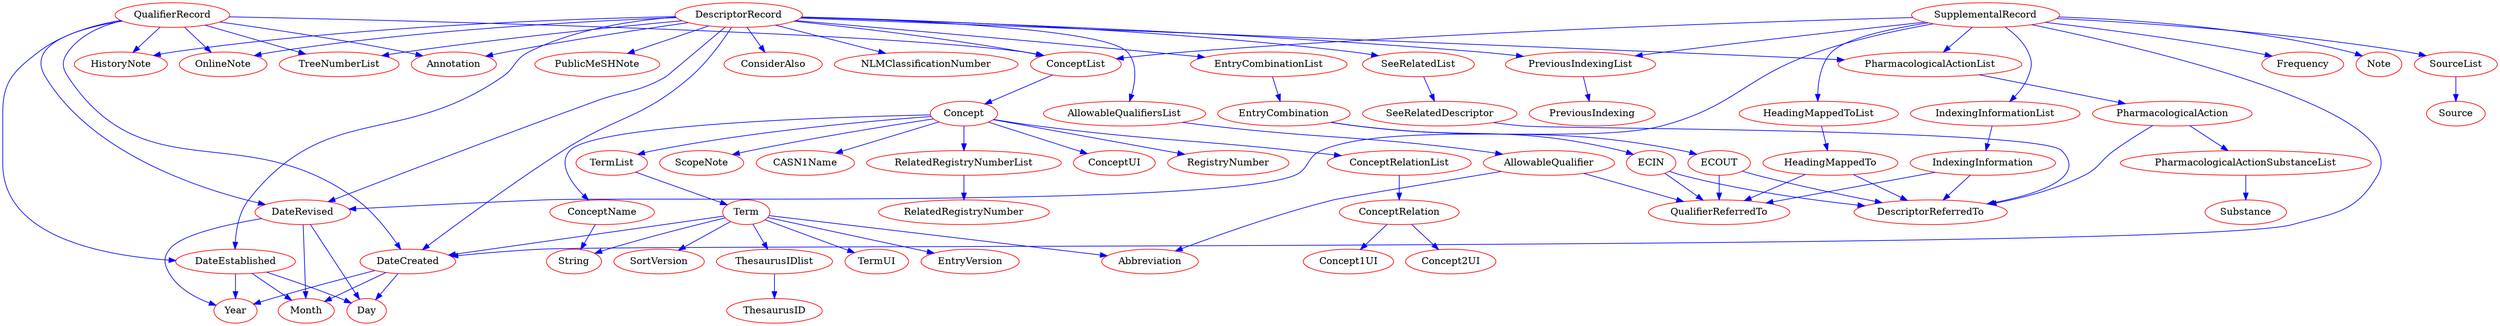 digraph foo {
	node [color=Red]
	edge [color=Blue]
	overlap=false;
	splines=true;
   ###KIND= struct
#++++++++++++++++++++++ Attr_DescriptorClass
### CHILD= string : string
### map[float64:true rune:true uint16:true uint32:true int32:true int64:true int16:true float32:true uint8:true int8:true uint64:true complex64:true complex128:true string:true []string:true]
#################### RETURNING
#++++++++++++++++++++++ AllowableQualifiersList
### CHILD= *gomesh2016.AllowableQualifiersList : 
### map[uint8:true int8:true int16:true float32:true string:true []string:true uint64:true complex64:true complex128:true uint16:true uint32:true float64:true rune:true int32:true int64:true]
	"DescriptorRecord"[label="DescriptorRecord"];
	"DescriptorRecord"->"AllowableQualifiersList";
   ###KIND= struct
#++++++++++++++++++++++ AllowableQualifier
### CHILD= []*gomesh2016.AllowableQualifier : 
### map[int64:true int32:true int8:true int16:true float32:true uint8:true []string:true uint64:true complex64:true complex128:true string:true uint32:true float64:true rune:true uint16:true]
	"AllowableQualifiersList"[label="AllowableQualifiersList"];
	"AllowableQualifiersList"->"AllowableQualifier";
   ###DEEP
   ###KIND= struct
#++++++++++++++++++++++ Abbreviation
### CHILD= *gomesh2016.Abbreviation : 
### map[uint8:true int8:true int16:true float32:true string:true []string:true uint64:true complex64:true complex128:true uint16:true uint32:true float64:true rune:true int32:true int64:true]
	"AllowableQualifier"[label="AllowableQualifier"];
	"AllowableQualifier"->"Abbreviation";
   ###KIND= struct
#++++++++++++++++++++++ Text
### CHILD= string : string
### map[float64:true rune:true uint16:true uint32:true int32:true int64:true int16:true float32:true uint8:true int8:true uint64:true complex64:true complex128:true string:true []string:true]
#################### RETURNING
#++++++++++++++++++++++ QualifierReferredTo
### CHILD= *gomesh2016.QualifierReferredTo : 
### map[int32:true int64:true uint8:true int8:true int16:true float32:true complex128:true string:true []string:true uint64:true complex64:true uint16:true uint32:true float64:true rune:true]
	"AllowableQualifier"[label="AllowableQualifier"];
	"AllowableQualifier"->"QualifierReferredTo";
   ###KIND= struct
#++++++++++++++++++++++ QualifierName
### CHILD= string : string
### map[int16:true float32:true uint8:true int8:true uint64:true complex64:true complex128:true string:true []string:true float64:true rune:true uint16:true uint32:true int32:true int64:true]
#################### RETURNING
#++++++++++++++++++++++ QualifierUI
### CHILD= string : string
### map[int32:true int64:true uint8:true int8:true int16:true float32:true string:true []string:true uint64:true complex64:true complex128:true uint16:true uint32:true float64:true rune:true]
#################### RETURNING
#++++++++++++++++++++++ Annotation
### CHILD= *gomesh2016.Annotation : 
### map[complex64:true complex128:true string:true []string:true uint64:true rune:true uint16:true uint32:true float64:true int32:true int64:true float32:true uint8:true int8:true int16:true]
	"DescriptorRecord"[label="DescriptorRecord"];
	"DescriptorRecord"->"Annotation";
   ###KIND= struct
#++++++++++++++++++++++ Text
### CHILD= string : string
### map[uint8:true int8:true int16:true float32:true string:true []string:true uint64:true complex64:true complex128:true uint16:true uint32:true float64:true rune:true int32:true int64:true]
#################### RETURNING
#++++++++++++++++++++++ ConceptList
### CHILD= *gomesh2016.ConceptList : 
### map[uint16:true uint32:true float64:true rune:true int32:true int64:true uint8:true int8:true int16:true float32:true string:true []string:true uint64:true complex64:true complex128:true]
	"DescriptorRecord"[label="DescriptorRecord"];
	"DescriptorRecord"->"ConceptList";
   ###KIND= struct
#++++++++++++++++++++++ Concept
### CHILD= []*gomesh2016.Concept : 
### map[int32:true int64:true uint8:true int8:true int16:true float32:true string:true []string:true uint64:true complex64:true complex128:true uint16:true uint32:true float64:true rune:true]
	"ConceptList"[label="ConceptList"];
	"ConceptList"->"Concept";
   ###DEEP
   ###KIND= struct
#++++++++++++++++++++++ Attr_PreferredConceptYN
### CHILD= string : string
### map[[]string:true uint64:true complex64:true complex128:true string:true uint32:true float64:true rune:true uint16:true int64:true int32:true int8:true int16:true float32:true uint8:true]
#################### RETURNING
#++++++++++++++++++++++ CASN1Name
### CHILD= *gomesh2016.CASN1Name : 
### map[int8:true int16:true float32:true uint8:true []string:true uint64:true complex64:true complex128:true string:true uint32:true float64:true rune:true uint16:true int64:true int32:true]
	"Concept"[label="Concept"];
	"Concept"->"CASN1Name";
   ###KIND= struct
#++++++++++++++++++++++ Text
### CHILD= string : string
### map[uint16:true uint32:true float64:true rune:true int32:true int64:true uint8:true int8:true int16:true float32:true string:true []string:true uint64:true complex64:true complex128:true]
#################### RETURNING
#++++++++++++++++++++++ ConceptName
### CHILD= *gomesh2016.ConceptName : 
### map[rune:true uint16:true uint32:true float64:true int32:true int64:true float32:true uint8:true int8:true int16:true complex64:true complex128:true string:true []string:true uint64:true]
	"Concept"[label="Concept"];
	"Concept"->"ConceptName";
   ###KIND= struct
#++++++++++++++++++++++ String
### CHILD= *gomesh2016.String : 
### map[uint16:true uint32:true float64:true rune:true int32:true int64:true uint8:true int8:true int16:true float32:true string:true []string:true uint64:true complex64:true complex128:true]
	"ConceptName"[label="ConceptName"];
	"ConceptName"->"String";
   ###KIND= struct
#++++++++++++++++++++++ Text
### CHILD= string : string
### map[uint32:true float64:true rune:true uint16:true int64:true int32:true int8:true int16:true float32:true uint8:true []string:true uint64:true complex64:true complex128:true string:true]
#################### RETURNING
#++++++++++++++++++++++ ConceptRelationList
### CHILD= *gomesh2016.ConceptRelationList : 
### map[int32:true int64:true int16:true float32:true uint8:true int8:true uint64:true complex64:true complex128:true string:true []string:true float64:true rune:true uint16:true uint32:true]
	"Concept"[label="Concept"];
	"Concept"->"ConceptRelationList";
   ###KIND= struct
#++++++++++++++++++++++ ConceptRelation
### CHILD= []*gomesh2016.ConceptRelation : 
### map[uint8:true int8:true int16:true float32:true string:true []string:true uint64:true complex64:true complex128:true uint16:true uint32:true float64:true rune:true int32:true int64:true]
	"ConceptRelationList"[label="ConceptRelationList"];
	"ConceptRelationList"->"ConceptRelation";
   ###DEEP
   ###KIND= struct
#++++++++++++++++++++++ Attr_RelationName
### CHILD= string : string
### map[int32:true int64:true uint8:true int8:true int16:true float32:true string:true []string:true uint64:true complex64:true complex128:true uint16:true uint32:true float64:true rune:true]
#################### RETURNING
#++++++++++++++++++++++ Concept1UI
### CHILD= *gomesh2016.Concept1UI : 
### map[uint8:true int8:true int16:true float32:true string:true []string:true uint64:true complex64:true complex128:true uint16:true uint32:true float64:true rune:true int32:true int64:true]
	"ConceptRelation"[label="ConceptRelation"];
	"ConceptRelation"->"Concept1UI";
   ###KIND= struct
#++++++++++++++++++++++ Text
### CHILD= string : string
### map[int64:true int32:true int8:true int16:true float32:true uint8:true []string:true uint64:true complex64:true complex128:true string:true uint32:true float64:true rune:true uint16:true]
#################### RETURNING
#++++++++++++++++++++++ Concept2UI
### CHILD= *gomesh2016.Concept2UI : 
### map[uint8:true int8:true int16:true float32:true string:true []string:true uint64:true complex64:true complex128:true uint16:true uint32:true float64:true rune:true int32:true int64:true]
	"ConceptRelation"[label="ConceptRelation"];
	"ConceptRelation"->"Concept2UI";
   ###KIND= struct
#++++++++++++++++++++++ Text
### CHILD= string : string
### map[float64:true rune:true uint16:true uint32:true int32:true int64:true int16:true float32:true uint8:true int8:true uint64:true complex64:true complex128:true string:true []string:true]
#################### RETURNING
#++++++++++++++++++++++ ConceptUI
### CHILD= *gomesh2016.ConceptUI : 
### map[uint16:true uint32:true float64:true rune:true int32:true int64:true uint8:true int8:true int16:true float32:true string:true []string:true uint64:true complex64:true complex128:true]
	"Concept"[label="Concept"];
	"Concept"->"ConceptUI";
   ###KIND= struct
#++++++++++++++++++++++ Text
### CHILD= string : string
### map[int32:true int64:true uint8:true int8:true int16:true float32:true string:true []string:true uint64:true complex64:true complex128:true uint16:true uint32:true float64:true rune:true]
#################### RETURNING
#++++++++++++++++++++++ RegistryNumber
### CHILD= *gomesh2016.RegistryNumber : 
### map[string:true []string:true uint64:true complex64:true complex128:true uint16:true uint32:true float64:true rune:true int32:true int64:true uint8:true int8:true int16:true float32:true]
	"Concept"[label="Concept"];
	"Concept"->"RegistryNumber";
   ###KIND= struct
#++++++++++++++++++++++ Text
### CHILD= string : string
### map[int8:true int16:true float32:true uint8:true []string:true uint64:true complex64:true complex128:true string:true uint32:true float64:true rune:true uint16:true int64:true int32:true]
#################### RETURNING
#++++++++++++++++++++++ RelatedRegistryNumberList
### CHILD= *gomesh2016.RelatedRegistryNumberList : 
### map[uint16:true uint32:true float64:true rune:true int32:true int64:true uint8:true int8:true int16:true float32:true string:true []string:true uint64:true complex64:true complex128:true]
	"Concept"[label="Concept"];
	"Concept"->"RelatedRegistryNumberList";
   ###KIND= struct
#++++++++++++++++++++++ RelatedRegistryNumber
### CHILD= []*gomesh2016.RelatedRegistryNumber : 
### map[rune:true uint16:true uint32:true float64:true int32:true int64:true float32:true uint8:true int8:true int16:true complex64:true complex128:true string:true []string:true uint64:true]
	"RelatedRegistryNumberList"[label="RelatedRegistryNumberList"];
	"RelatedRegistryNumberList"->"RelatedRegistryNumber";
   ###DEEP
   ###KIND= struct
#++++++++++++++++++++++ Text
### CHILD= string : string
### map[int32:true int64:true uint8:true int8:true int16:true float32:true string:true []string:true uint64:true complex64:true complex128:true uint16:true uint32:true float64:true rune:true]
#################### RETURNING
#++++++++++++++++++++++ ScopeNote
### CHILD= *gomesh2016.ScopeNote : 
### map[string:true []string:true uint64:true complex64:true complex128:true uint16:true uint32:true float64:true rune:true int32:true int64:true uint8:true int8:true int16:true float32:true]
	"Concept"[label="Concept"];
	"Concept"->"ScopeNote";
   ###KIND= struct
#++++++++++++++++++++++ Text
### CHILD= string : string
### map[uint64:true complex64:true complex128:true string:true []string:true float64:true rune:true uint16:true uint32:true int32:true int64:true int16:true float32:true uint8:true int8:true]
#################### RETURNING
#++++++++++++++++++++++ TermList
### CHILD= *gomesh2016.TermList : 
### map[complex128:true string:true []string:true uint64:true complex64:true uint16:true uint32:true float64:true rune:true int32:true int64:true uint8:true int8:true int16:true float32:true]
	"Concept"[label="Concept"];
	"Concept"->"TermList";
   ###KIND= struct
#++++++++++++++++++++++ Term
### CHILD= []*gomesh2016.Term : 
### map[float32:true uint8:true int8:true int16:true complex64:true complex128:true string:true []string:true uint64:true rune:true uint16:true uint32:true float64:true int32:true int64:true]
	"TermList"[label="TermList"];
	"TermList"->"Term";
   ###DEEP
   ###KIND= struct
#++++++++++++++++++++++ Attr_ConceptPreferredTermYN
### CHILD= string : string
### map[uint16:true uint32:true float64:true rune:true int32:true int64:true uint8:true int8:true int16:true float32:true complex128:true string:true []string:true uint64:true complex64:true]
#################### RETURNING
#++++++++++++++++++++++ Attr_IsPermutedTermYN
### CHILD= string : string
### map[rune:true uint16:true uint32:true float64:true int32:true int64:true float32:true uint8:true int8:true int16:true complex64:true complex128:true string:true []string:true uint64:true]
#################### RETURNING
#++++++++++++++++++++++ Attr_LexicalTag
### CHILD= string : string
### map[uint16:true uint32:true float64:true rune:true int32:true int64:true uint8:true int8:true int16:true float32:true string:true []string:true uint64:true complex64:true complex128:true]
#################### RETURNING
#++++++++++++++++++++++ Attr_RecordPreferredTermYN
### CHILD= string : string
### map[uint32:true float64:true rune:true uint16:true int64:true int32:true int8:true int16:true float32:true uint8:true []string:true uint64:true complex64:true complex128:true string:true]
#################### RETURNING
#++++++++++++++++++++++ Abbreviation
### CHILD= *gomesh2016.Abbreviation : 
### map[uint32:true float64:true rune:true uint16:true int64:true int32:true int8:true int16:true float32:true uint8:true []string:true uint64:true complex64:true complex128:true string:true]
	"Term"[label="Term"];
	"Term"->"Abbreviation";
   ###KIND= struct
#++++++++++++++++++++++ Text
### CHILD= string : string
### map[int32:true int64:true int16:true float32:true uint8:true int8:true uint64:true complex64:true complex128:true string:true []string:true float64:true rune:true uint16:true uint32:true]
#################### RETURNING
#++++++++++++++++++++++ DateCreated
### CHILD= *gomesh2016.DateCreated : 
### map[uint8:true int8:true int16:true float32:true string:true []string:true uint64:true complex64:true complex128:true uint16:true uint32:true float64:true rune:true int32:true int64:true]
	"Term"[label="Term"];
	"Term"->"DateCreated";
   ###KIND= struct
#++++++++++++++++++++++ Day
### CHILD= *gomesh2016.Day : 
### map[uint16:true uint32:true float64:true rune:true int32:true int64:true uint8:true int8:true int16:true float32:true string:true []string:true uint64:true complex64:true complex128:true]
	"DateCreated"[label="DateCreated"];
	"DateCreated"->"Day";
   ###KIND= struct
#++++++++++++++++++++++ Text
### CHILD= int8 : int8
### map[int32:true int64:true uint8:true int8:true int16:true float32:true complex128:true string:true []string:true uint64:true complex64:true uint16:true uint32:true float64:true rune:true]
#################### RETURNING
#++++++++++++++++++++++ Month
### CHILD= *gomesh2016.Month : 
### map[int16:true float32:true uint8:true int8:true uint64:true complex64:true complex128:true string:true []string:true float64:true rune:true uint16:true uint32:true int32:true int64:true]
	"DateCreated"[label="DateCreated"];
	"DateCreated"->"Month";
   ###KIND= struct
#++++++++++++++++++++++ Text
### CHILD= int8 : int8
### map[uint16:true uint32:true float64:true rune:true int32:true int64:true uint8:true int8:true int16:true float32:true string:true []string:true uint64:true complex64:true complex128:true]
#################### RETURNING
#++++++++++++++++++++++ Year
### CHILD= *gomesh2016.Year : 
### map[uint16:true uint32:true float64:true rune:true int32:true int64:true uint8:true int8:true int16:true float32:true string:true []string:true uint64:true complex64:true complex128:true]
	"DateCreated"[label="DateCreated"];
	"DateCreated"->"Year";
   ###KIND= struct
#++++++++++++++++++++++ Text
### CHILD= int16 : int16
### map[uint16:true uint32:true float64:true rune:true int32:true int64:true uint8:true int8:true int16:true float32:true string:true []string:true uint64:true complex64:true complex128:true]
#################### RETURNING
#++++++++++++++++++++++ EntryVersion
### CHILD= *gomesh2016.EntryVersion : 
### map[uint32:true float64:true rune:true uint16:true int64:true int32:true int8:true int16:true float32:true uint8:true []string:true uint64:true complex64:true complex128:true string:true]
	"Term"[label="Term"];
	"Term"->"EntryVersion";
   ###KIND= struct
#++++++++++++++++++++++ Text
### CHILD= string : string
### map[int32:true int64:true int16:true float32:true uint8:true int8:true uint64:true complex64:true complex128:true string:true []string:true float64:true rune:true uint16:true uint32:true]
#################### RETURNING
#++++++++++++++++++++++ SortVersion
### CHILD= *gomesh2016.SortVersion : 
### map[uint8:true int8:true int16:true float32:true string:true []string:true uint64:true complex64:true complex128:true uint16:true uint32:true float64:true rune:true int32:true int64:true]
	"Term"[label="Term"];
	"Term"->"SortVersion";
   ###KIND= struct
#++++++++++++++++++++++ Text
### CHILD= string : string
### map[int32:true int64:true uint8:true int8:true int16:true float32:true string:true []string:true uint64:true complex64:true complex128:true uint16:true uint32:true float64:true rune:true]
#################### RETURNING
#++++++++++++++++++++++ String
### CHILD= *gomesh2016.String : 
### map[complex64:true complex128:true string:true []string:true uint64:true rune:true uint16:true uint32:true float64:true int32:true int64:true float32:true uint8:true int8:true int16:true]
	"Term"[label="Term"];
	"Term"->"String";
   ###KIND= struct
#++++++++++++++++++++++ Text
### CHILD= string : string
### map[uint8:true int8:true int16:true float32:true string:true []string:true uint64:true complex64:true complex128:true uint16:true uint32:true float64:true rune:true int32:true int64:true]
#################### RETURNING
#++++++++++++++++++++++ TermUI
### CHILD= *gomesh2016.TermUI : 
### map[uint16:true uint32:true float64:true rune:true int32:true int64:true uint8:true int8:true int16:true float32:true string:true []string:true uint64:true complex64:true complex128:true]
	"Term"[label="Term"];
	"Term"->"TermUI";
   ###KIND= struct
#++++++++++++++++++++++ Text
### CHILD= string : string
### map[rune:true uint16:true uint32:true float64:true int32:true int64:true float32:true uint8:true int8:true int16:true complex64:true complex128:true string:true []string:true uint64:true]
#################### RETURNING
#++++++++++++++++++++++ ThesaurusIDlist
### CHILD= *gomesh2016.ThesaurusIDlist : 
### map[uint16:true uint32:true float64:true rune:true int32:true int64:true uint8:true int8:true int16:true float32:true string:true []string:true uint64:true complex64:true complex128:true]
	"Term"[label="Term"];
	"Term"->"ThesaurusIDlist";
   ###KIND= struct
#++++++++++++++++++++++ ThesaurusID
### CHILD= []*gomesh2016.ThesaurusID : 
### map[uint32:true float64:true rune:true uint16:true int64:true int32:true int8:true int16:true float32:true uint8:true []string:true uint64:true complex64:true complex128:true string:true]
	"ThesaurusIDlist"[label="ThesaurusIDlist"];
	"ThesaurusIDlist"->"ThesaurusID";
   ###DEEP
   ###KIND= struct
#++++++++++++++++++++++ Text
### CHILD= string : string
### map[uint32:true float64:true rune:true uint16:true int64:true int32:true int8:true int16:true float32:true uint8:true []string:true uint64:true complex64:true complex128:true string:true]
#################### RETURNING
#++++++++++++++++++++++ ConsiderAlso
### CHILD= *gomesh2016.ConsiderAlso : 
### map[uint32:true float64:true rune:true uint16:true int64:true int32:true int8:true int16:true float32:true uint8:true []string:true uint64:true complex64:true complex128:true string:true]
	"DescriptorRecord"[label="DescriptorRecord"];
	"DescriptorRecord"->"ConsiderAlso";
   ###KIND= struct
#++++++++++++++++++++++ Text
### CHILD= string : string
### map[uint32:true float64:true rune:true uint16:true int64:true int32:true int8:true int16:true float32:true uint8:true []string:true uint64:true complex64:true complex128:true string:true]
#################### RETURNING
#++++++++++++++++++++++ DateCreated
### CHILD= *gomesh2016.DateCreated : 
### map[int32:true int64:true int16:true float32:true uint8:true int8:true uint64:true complex64:true complex128:true string:true []string:true float64:true rune:true uint16:true uint32:true]
	"DescriptorRecord"[label="DescriptorRecord"];
	"DescriptorRecord"->"DateCreated";
   ###KIND= struct
#++++++++++++++++++++++ Day
### CHILD= *gomesh2016.Day : 
### map[string:true []string:true uint64:true complex64:true complex128:true uint16:true uint32:true float64:true rune:true int32:true int64:true uint8:true int8:true int16:true float32:true]
   ###KIND= struct
#++++++++++++++++++++++ Text
### CHILD= int8 : int8
### map[uint64:true complex64:true complex128:true string:true []string:true float64:true rune:true uint16:true uint32:true int32:true int64:true int16:true float32:true uint8:true int8:true]
#################### RETURNING
#++++++++++++++++++++++ Month
### CHILD= *gomesh2016.Month : 
### map[complex128:true string:true []string:true uint64:true complex64:true uint16:true uint32:true float64:true rune:true int32:true int64:true uint8:true int8:true int16:true float32:true]
   ###KIND= struct
#++++++++++++++++++++++ Text
### CHILD= int8 : int8
### map[string:true []string:true uint64:true complex64:true complex128:true uint16:true uint32:true float64:true rune:true int32:true int64:true uint8:true int8:true int16:true float32:true]
#################### RETURNING
#++++++++++++++++++++++ Year
### CHILD= *gomesh2016.Year : 
### map[string:true []string:true uint64:true complex64:true complex128:true uint16:true uint32:true float64:true rune:true int32:true int64:true uint8:true int8:true int16:true float32:true]
   ###KIND= struct
#++++++++++++++++++++++ Text
### CHILD= int16 : int16
### map[float32:true uint8:true int8:true int16:true complex64:true complex128:true string:true []string:true uint64:true rune:true uint16:true uint32:true float64:true int32:true int64:true]
#################### RETURNING
#++++++++++++++++++++++ DateEstablished
### CHILD= *gomesh2016.DateEstablished : 
### map[int32:true int64:true uint8:true int8:true int16:true float32:true string:true []string:true uint64:true complex64:true complex128:true uint16:true uint32:true float64:true rune:true]
	"DescriptorRecord"[label="DescriptorRecord"];
	"DescriptorRecord"->"DateEstablished";
   ###KIND= struct
#++++++++++++++++++++++ Day
### CHILD= *gomesh2016.Day : 
### map[uint8:true int8:true int16:true float32:true complex128:true string:true []string:true uint64:true complex64:true uint16:true uint32:true float64:true rune:true int32:true int64:true]
	"DateEstablished"[label="DateEstablished"];
	"DateEstablished"->"Day";
   ###KIND= struct
#++++++++++++++++++++++ Text
### CHILD= int8 : int8
### map[int64:true int32:true int8:true int16:true float32:true uint8:true []string:true uint64:true complex64:true complex128:true string:true uint32:true float64:true rune:true uint16:true]
#################### RETURNING
#++++++++++++++++++++++ Month
### CHILD= *gomesh2016.Month : 
### map[uint8:true int8:true int16:true float32:true string:true []string:true uint64:true complex64:true complex128:true uint16:true uint32:true float64:true rune:true int32:true int64:true]
	"DateEstablished"[label="DateEstablished"];
	"DateEstablished"->"Month";
   ###KIND= struct
#++++++++++++++++++++++ Text
### CHILD= int8 : int8
### map[float64:true rune:true uint16:true uint32:true int32:true int64:true int16:true float32:true uint8:true int8:true uint64:true complex64:true complex128:true string:true []string:true]
#################### RETURNING
#++++++++++++++++++++++ Year
### CHILD= *gomesh2016.Year : 
### map[int32:true int64:true uint8:true int8:true int16:true float32:true complex128:true string:true []string:true uint64:true complex64:true uint16:true uint32:true float64:true rune:true]
	"DateEstablished"[label="DateEstablished"];
	"DateEstablished"->"Year";
   ###KIND= struct
#++++++++++++++++++++++ Text
### CHILD= int16 : int16
### map[[]string:true uint64:true complex64:true complex128:true string:true uint32:true float64:true rune:true uint16:true int64:true int32:true int8:true int16:true float32:true uint8:true]
#################### RETURNING
#++++++++++++++++++++++ DateRevised
### CHILD= *gomesh2016.DateRevised : 
### map[int8:true int16:true float32:true uint8:true []string:true uint64:true complex64:true complex128:true string:true uint32:true float64:true rune:true uint16:true int64:true int32:true]
	"DescriptorRecord"[label="DescriptorRecord"];
	"DescriptorRecord"->"DateRevised";
   ###KIND= struct
#++++++++++++++++++++++ Day
### CHILD= *gomesh2016.Day : 
### map[int32:true int64:true float32:true uint8:true int8:true int16:true complex64:true complex128:true string:true []string:true uint64:true rune:true uint16:true uint32:true float64:true]
	"DateRevised"[label="DateRevised"];
	"DateRevised"->"Day";
   ###KIND= struct
#++++++++++++++++++++++ Text
### CHILD= int8 : int8
### map[string:true []string:true uint64:true complex64:true complex128:true uint16:true uint32:true float64:true rune:true int32:true int64:true uint8:true int8:true int16:true float32:true]
#################### RETURNING
#++++++++++++++++++++++ Month
### CHILD= *gomesh2016.Month : 
### map[string:true []string:true uint64:true complex64:true complex128:true uint16:true uint32:true float64:true rune:true int32:true int64:true uint8:true int8:true int16:true float32:true]
	"DateRevised"[label="DateRevised"];
	"DateRevised"->"Month";
   ###KIND= struct
#++++++++++++++++++++++ Text
### CHILD= int8 : int8
### map[uint8:true int8:true int16:true float32:true string:true []string:true uint64:true complex64:true complex128:true uint16:true uint32:true float64:true rune:true int32:true int64:true]
#################### RETURNING
#++++++++++++++++++++++ Year
### CHILD= *gomesh2016.Year : 
### map[int32:true int64:true uint8:true int8:true int16:true float32:true string:true []string:true uint64:true complex64:true complex128:true uint16:true uint32:true float64:true rune:true]
	"DateRevised"[label="DateRevised"];
	"DateRevised"->"Year";
   ###KIND= struct
#++++++++++++++++++++++ Text
### CHILD= int16 : int16
### map[string:true []string:true uint64:true complex64:true complex128:true uint16:true uint32:true float64:true rune:true int32:true int64:true uint8:true int8:true int16:true float32:true]
#################### RETURNING
#++++++++++++++++++++++ DescriptorName
### CHILD= string : string
### map[string:true []string:true uint64:true complex64:true complex128:true uint16:true uint32:true float64:true rune:true int32:true int64:true uint8:true int8:true int16:true float32:true]
#################### RETURNING
#++++++++++++++++++++++ DescriptorUI
### CHILD= string : string
### map[complex128:true string:true []string:true uint64:true complex64:true uint16:true uint32:true float64:true rune:true int32:true int64:true uint8:true int8:true int16:true float32:true]
#################### RETURNING
#++++++++++++++++++++++ EntryCombinationList
### CHILD= *gomesh2016.EntryCombinationList : 
### map[string:true []string:true uint64:true complex64:true complex128:true uint16:true uint32:true float64:true rune:true int32:true int64:true uint8:true int8:true int16:true float32:true]
	"DescriptorRecord"[label="DescriptorRecord"];
	"DescriptorRecord"->"EntryCombinationList";
   ###KIND= struct
#++++++++++++++++++++++ EntryCombination
### CHILD= []*gomesh2016.EntryCombination : 
### map[float32:true uint8:true int8:true int16:true complex64:true complex128:true string:true []string:true uint64:true rune:true uint16:true uint32:true float64:true int32:true int64:true]
	"EntryCombinationList"[label="EntryCombinationList"];
	"EntryCombinationList"->"EntryCombination";
   ###DEEP
   ###KIND= struct
#++++++++++++++++++++++ ECIN
### CHILD= *gomesh2016.ECIN : 
### map[uint16:true uint32:true float64:true rune:true int32:true int64:true uint8:true int8:true int16:true float32:true complex128:true string:true []string:true uint64:true complex64:true]
	"EntryCombination"[label="EntryCombination"];
	"EntryCombination"->"ECIN";
   ###KIND= struct
#++++++++++++++++++++++ DescriptorReferredTo
### CHILD= *gomesh2016.DescriptorReferredTo : 
### map[int32:true int64:true uint8:true int8:true int16:true float32:true string:true []string:true uint64:true complex64:true complex128:true uint16:true uint32:true float64:true rune:true]
	"ECIN"[label="ECIN"];
	"ECIN"->"DescriptorReferredTo";
   ###KIND= struct
#++++++++++++++++++++++ DescriptorName
### CHILD= string : string
### map[[]string:true uint64:true complex64:true complex128:true string:true uint32:true float64:true rune:true uint16:true int64:true int32:true int8:true int16:true float32:true uint8:true]
#################### RETURNING
#++++++++++++++++++++++ DescriptorUI
### CHILD= string : string
### map[uint64:true complex64:true complex128:true string:true []string:true float64:true rune:true uint16:true uint32:true int32:true int64:true int16:true float32:true uint8:true int8:true]
#################### RETURNING
#++++++++++++++++++++++ QualifierReferredTo
### CHILD= *gomesh2016.QualifierReferredTo : 
### map[complex128:true string:true []string:true uint64:true complex64:true uint16:true uint32:true float64:true rune:true int32:true int64:true uint8:true int8:true int16:true float32:true]
	"ECIN"[label="ECIN"];
	"ECIN"->"QualifierReferredTo";
   ###KIND= struct
#++++++++++++++++++++++ QualifierName
### CHILD= string : string
### map[string:true []string:true uint64:true complex64:true complex128:true uint16:true uint32:true float64:true rune:true int32:true int64:true uint8:true int8:true int16:true float32:true]
#################### RETURNING
#++++++++++++++++++++++ QualifierUI
### CHILD= string : string
### map[float32:true uint8:true int8:true int16:true complex64:true complex128:true string:true []string:true uint64:true rune:true uint16:true uint32:true float64:true int32:true int64:true]
#################### RETURNING
#++++++++++++++++++++++ ECOUT
### CHILD= *gomesh2016.ECOUT : 
### map[uint16:true uint32:true float64:true rune:true int32:true int64:true uint8:true int8:true int16:true float32:true complex128:true string:true []string:true uint64:true complex64:true]
	"EntryCombination"[label="EntryCombination"];
	"EntryCombination"->"ECOUT";
   ###KIND= struct
#++++++++++++++++++++++ DescriptorReferredTo
### CHILD= *gomesh2016.DescriptorReferredTo : 
### map[rune:true uint16:true uint32:true float64:true int32:true int64:true float32:true uint8:true int8:true int16:true complex64:true complex128:true string:true []string:true uint64:true]
	"ECOUT"[label="ECOUT"];
	"ECOUT"->"DescriptorReferredTo";
   ###KIND= struct
#++++++++++++++++++++++ DescriptorName
### CHILD= string : string
### map[uint16:true uint32:true float64:true rune:true int32:true int64:true uint8:true int8:true int16:true float32:true string:true []string:true uint64:true complex64:true complex128:true]
#################### RETURNING
#++++++++++++++++++++++ DescriptorUI
### CHILD= string : string
### map[uint32:true float64:true rune:true uint16:true int64:true int32:true int8:true int16:true float32:true uint8:true []string:true uint64:true complex64:true complex128:true string:true]
#################### RETURNING
#++++++++++++++++++++++ QualifierReferredTo
### CHILD= *gomesh2016.QualifierReferredTo : 
### map[uint32:true float64:true rune:true uint16:true int64:true int32:true int8:true int16:true float32:true uint8:true []string:true uint64:true complex64:true complex128:true string:true]
	"ECOUT"[label="ECOUT"];
	"ECOUT"->"QualifierReferredTo";
   ###KIND= struct
#++++++++++++++++++++++ QualifierName
### CHILD= string : string
### map[uint32:true float64:true rune:true uint16:true int64:true int32:true int8:true int16:true float32:true uint8:true []string:true uint64:true complex64:true complex128:true string:true]
#################### RETURNING
#++++++++++++++++++++++ QualifierUI
### CHILD= string : string
### map[uint32:true float64:true rune:true uint16:true int64:true int32:true int8:true int16:true float32:true uint8:true []string:true uint64:true complex64:true complex128:true string:true]
#################### RETURNING
#++++++++++++++++++++++ HistoryNote
### CHILD= *gomesh2016.HistoryNote : 
### map[uint32:true float64:true rune:true uint16:true int64:true int32:true int8:true int16:true float32:true uint8:true []string:true uint64:true complex64:true complex128:true string:true]
	"DescriptorRecord"[label="DescriptorRecord"];
	"DescriptorRecord"->"HistoryNote";
   ###KIND= struct
#++++++++++++++++++++++ Text
### CHILD= string : string
### map[uint32:true float64:true rune:true uint16:true int64:true int32:true int8:true int16:true float32:true uint8:true []string:true uint64:true complex64:true complex128:true string:true]
#################### RETURNING
#++++++++++++++++++++++ NLMClassificationNumber
### CHILD= *gomesh2016.NLMClassificationNumber : 
### map[uint32:true float64:true rune:true uint16:true int64:true int32:true int8:true int16:true float32:true uint8:true []string:true uint64:true complex64:true complex128:true string:true]
	"DescriptorRecord"[label="DescriptorRecord"];
	"DescriptorRecord"->"NLMClassificationNumber";
   ###KIND= struct
#++++++++++++++++++++++ Text
### CHILD= string : string
### map[uint32:true float64:true rune:true uint16:true int64:true int32:true int8:true int16:true float32:true uint8:true []string:true uint64:true complex64:true complex128:true string:true]
#################### RETURNING
#++++++++++++++++++++++ OnlineNote
### CHILD= *gomesh2016.OnlineNote : 
### map[uint32:true float64:true rune:true uint16:true int64:true int32:true int8:true int16:true float32:true uint8:true []string:true uint64:true complex64:true complex128:true string:true]
	"DescriptorRecord"[label="DescriptorRecord"];
	"DescriptorRecord"->"OnlineNote";
   ###KIND= struct
#++++++++++++++++++++++ Text
### CHILD= string : string
### map[int32:true int64:true int16:true float32:true uint8:true int8:true uint64:true complex64:true complex128:true string:true []string:true float64:true rune:true uint16:true uint32:true]
#################### RETURNING
#++++++++++++++++++++++ PharmacologicalActionList
### CHILD= *gomesh2016.PharmacologicalActionList : 
### map[string:true []string:true uint64:true complex64:true complex128:true uint16:true uint32:true float64:true rune:true int32:true int64:true uint8:true int8:true int16:true float32:true]
	"DescriptorRecord"[label="DescriptorRecord"];
	"DescriptorRecord"->"PharmacologicalActionList";
   ###KIND= struct
#++++++++++++++++++++++ PharmacologicalAction
### CHILD= []*gomesh2016.PharmacologicalAction : 
### map[uint64:true complex64:true complex128:true string:true []string:true float64:true rune:true uint16:true uint32:true int32:true int64:true int16:true float32:true uint8:true int8:true]
	"PharmacologicalActionList"[label="PharmacologicalActionList"];
	"PharmacologicalActionList"->"PharmacologicalAction";
   ###DEEP
   ###KIND= struct
#++++++++++++++++++++++ DescriptorReferredTo
### CHILD= *gomesh2016.DescriptorReferredTo : 
### map[complex128:true string:true []string:true uint64:true complex64:true uint16:true uint32:true float64:true rune:true int32:true int64:true uint8:true int8:true int16:true float32:true]
	"PharmacologicalAction"[label="PharmacologicalAction"];
	"PharmacologicalAction"->"DescriptorReferredTo";
   ###KIND= struct
#++++++++++++++++++++++ DescriptorName
### CHILD= string : string
### map[float32:true uint8:true int8:true int16:true complex64:true complex128:true string:true []string:true uint64:true rune:true uint16:true uint32:true float64:true int32:true int64:true]
#################### RETURNING
#++++++++++++++++++++++ DescriptorUI
### CHILD= string : string
### map[int32:true int64:true uint8:true int8:true int16:true float32:true string:true []string:true uint64:true complex64:true complex128:true uint16:true uint32:true float64:true rune:true]
#################### RETURNING
#++++++++++++++++++++++ PharmacologicalActionSubstanceList
### CHILD= *gomesh2016.PharmacologicalActionSubstanceList : 
### map[uint8:true int8:true int16:true float32:true complex128:true string:true []string:true uint64:true complex64:true uint16:true uint32:true float64:true rune:true int32:true int64:true]
	"PharmacologicalAction"[label="PharmacologicalAction"];
	"PharmacologicalAction"->"PharmacologicalActionSubstanceList";
   ###KIND= struct
#++++++++++++++++++++++ Substance
### CHILD= []*gomesh2016.Substance : 
### map[float64:true rune:true uint16:true uint32:true int32:true int64:true int16:true float32:true uint8:true int8:true uint64:true complex64:true complex128:true string:true []string:true]
	"PharmacologicalActionSubstanceList"[label="PharmacologicalActionSubstanceList"];
	"PharmacologicalActionSubstanceList"->"Substance";
   ###DEEP
   ###KIND= struct
#++++++++++++++++++++++ RecordName
### CHILD= string : string
### map[int32:true int64:true uint8:true int8:true int16:true float32:true complex128:true string:true []string:true uint64:true complex64:true uint16:true uint32:true float64:true rune:true]
#################### RETURNING
#++++++++++++++++++++++ RecordUI
### CHILD= string : string
### map[int16:true float32:true uint8:true int8:true uint64:true complex64:true complex128:true string:true []string:true float64:true rune:true uint16:true uint32:true int32:true int64:true]
#################### RETURNING
#++++++++++++++++++++++ PreviousIndexingList
### CHILD= *gomesh2016.PreviousIndexingList : 
### map[int32:true int64:true uint8:true int8:true int16:true float32:true string:true []string:true uint64:true complex64:true complex128:true uint16:true uint32:true float64:true rune:true]
	"DescriptorRecord"[label="DescriptorRecord"];
	"DescriptorRecord"->"PreviousIndexingList";
   ###KIND= struct
#++++++++++++++++++++++ PreviousIndexing
### CHILD= []*gomesh2016.PreviousIndexing : 
### map[uint8:true int8:true int16:true float32:true string:true []string:true uint64:true complex64:true complex128:true uint16:true uint32:true float64:true rune:true int32:true int64:true]
	"PreviousIndexingList"[label="PreviousIndexingList"];
	"PreviousIndexingList"->"PreviousIndexing";
   ###DEEP
   ###KIND= struct
#++++++++++++++++++++++ Text
### CHILD= string : string
### map[int64:true int32:true int8:true int16:true float32:true uint8:true []string:true uint64:true complex64:true complex128:true string:true uint32:true float64:true rune:true uint16:true]
#################### RETURNING
#++++++++++++++++++++++ PublicMeSHNote
### CHILD= *gomesh2016.PublicMeSHNote : 
### map[complex64:true complex128:true string:true []string:true uint64:true rune:true uint16:true uint32:true float64:true int32:true int64:true float32:true uint8:true int8:true int16:true]
	"DescriptorRecord"[label="DescriptorRecord"];
	"DescriptorRecord"->"PublicMeSHNote";
   ###KIND= struct
#++++++++++++++++++++++ Text
### CHILD= string : string
### map[string:true []string:true uint64:true complex64:true complex128:true uint16:true uint32:true float64:true rune:true int32:true int64:true uint8:true int8:true int16:true float32:true]
#################### RETURNING
#++++++++++++++++++++++ SeeRelatedList
### CHILD= *gomesh2016.SeeRelatedList : 
### map[complex128:true string:true []string:true uint64:true complex64:true uint16:true uint32:true float64:true rune:true int32:true int64:true uint8:true int8:true int16:true float32:true]
	"DescriptorRecord"[label="DescriptorRecord"];
	"DescriptorRecord"->"SeeRelatedList";
   ###KIND= struct
#++++++++++++++++++++++ SeeRelatedDescriptor
### CHILD= []*gomesh2016.SeeRelatedDescriptor : 
### map[float32:true uint8:true int8:true int16:true complex64:true complex128:true string:true []string:true uint64:true rune:true uint16:true uint32:true float64:true int32:true int64:true]
	"SeeRelatedList"[label="SeeRelatedList"];
	"SeeRelatedList"->"SeeRelatedDescriptor";
   ###DEEP
   ###KIND= struct
#++++++++++++++++++++++ DescriptorReferredTo
### CHILD= *gomesh2016.DescriptorReferredTo : 
### map[int32:true int64:true uint8:true int8:true int16:true float32:true string:true []string:true uint64:true complex64:true complex128:true uint16:true uint32:true float64:true rune:true]
	"SeeRelatedDescriptor"[label="SeeRelatedDescriptor"];
	"SeeRelatedDescriptor"->"DescriptorReferredTo";
   ###KIND= struct
#++++++++++++++++++++++ DescriptorName
### CHILD= string : string
### map[uint8:true int8:true int16:true float32:true complex128:true string:true []string:true uint64:true complex64:true uint16:true uint32:true float64:true rune:true int32:true int64:true]
#################### RETURNING
#++++++++++++++++++++++ DescriptorUI
### CHILD= string : string
### map[int64:true int32:true int8:true int16:true float32:true uint8:true []string:true uint64:true complex64:true complex128:true string:true uint32:true float64:true rune:true uint16:true]
#################### RETURNING
#++++++++++++++++++++++ TreeNumberList
### CHILD= *gomesh2016.TreeNumberList : 
### map[uint8:true int8:true int16:true float32:true string:true []string:true uint64:true complex64:true complex128:true uint16:true uint32:true float64:true rune:true int32:true int64:true]
	"DescriptorRecord"[label="DescriptorRecord"];
	"DescriptorRecord"->"TreeNumberList";
   ###KIND= struct
#++++++++++++++++++++++ TreeNumber
### CHILD= []string : 
### map[float64:true rune:true uint16:true uint32:true int32:true int64:true int16:true float32:true uint8:true int8:true uint64:true complex64:true complex128:true string:true []string:true]
#################### RETURNING
   ###KIND= struct
#++++++++++++++++++++++ Attr_SCRClass
### CHILD= string : string
### map[uint16:true uint32:true float64:true rune:true int32:true int64:true uint8:true int8:true int16:true float32:true string:true []string:true uint64:true complex64:true complex128:true]
#################### RETURNING
#++++++++++++++++++++++ ConceptList
### CHILD= *gomesh2016.ConceptList : 
### map[uint16:true uint32:true float64:true rune:true int32:true int64:true uint8:true int8:true int16:true float32:true string:true []string:true uint64:true complex64:true complex128:true]
	"SupplementalRecord"[label="SupplementalRecord"];
	"SupplementalRecord"->"ConceptList";
   ###KIND= struct
#++++++++++++++++++++++ Concept
### CHILD= []*gomesh2016.Concept : 
### map[uint32:true float64:true rune:true uint16:true int64:true int32:true int8:true int16:true float32:true uint8:true []string:true uint64:true complex64:true complex128:true string:true]
   ###DEEP
   ###KIND= struct
#++++++++++++++++++++++ Attr_PreferredConceptYN
### CHILD= string : string
### map[int32:true int64:true int16:true float32:true uint8:true int8:true uint64:true complex64:true complex128:true string:true []string:true float64:true rune:true uint16:true uint32:true]
#################### RETURNING
#++++++++++++++++++++++ CASN1Name
### CHILD= *gomesh2016.CASN1Name : 
### map[string:true []string:true uint64:true complex64:true complex128:true uint16:true uint32:true float64:true rune:true int32:true int64:true uint8:true int8:true int16:true float32:true]
   ###KIND= struct
#++++++++++++++++++++++ Text
### CHILD= string : string
### map[uint64:true complex64:true complex128:true string:true []string:true float64:true rune:true uint16:true uint32:true int32:true int64:true int16:true float32:true uint8:true int8:true]
#################### RETURNING
#++++++++++++++++++++++ ConceptName
### CHILD= *gomesh2016.ConceptName : 
### map[uint8:true int8:true int16:true float32:true string:true []string:true uint64:true complex64:true complex128:true uint16:true uint32:true float64:true rune:true int32:true int64:true]
   ###KIND= struct
#++++++++++++++++++++++ String
### CHILD= *gomesh2016.String : 
### map[int32:true int64:true uint8:true int8:true int16:true float32:true string:true []string:true uint64:true complex64:true complex128:true uint16:true uint32:true float64:true rune:true]
   ###KIND= struct
#++++++++++++++++++++++ Text
### CHILD= string : string
### map[string:true []string:true uint64:true complex64:true complex128:true uint16:true uint32:true float64:true rune:true int32:true int64:true uint8:true int8:true int16:true float32:true]
#################### RETURNING
#++++++++++++++++++++++ ConceptRelationList
### CHILD= *gomesh2016.ConceptRelationList : 
### map[uint8:true int8:true int16:true float32:true string:true []string:true uint64:true complex64:true complex128:true uint16:true uint32:true float64:true rune:true int32:true int64:true]
   ###KIND= struct
#++++++++++++++++++++++ ConceptRelation
### CHILD= []*gomesh2016.ConceptRelation : 
### map[int32:true int64:true float32:true uint8:true int8:true int16:true complex64:true complex128:true string:true []string:true uint64:true rune:true uint16:true uint32:true float64:true]
   ###DEEP
   ###KIND= struct
#++++++++++++++++++++++ Attr_RelationName
### CHILD= string : string
### map[uint8:true int8:true int16:true float32:true complex128:true string:true []string:true uint64:true complex64:true uint16:true uint32:true float64:true rune:true int32:true int64:true]
#################### RETURNING
#++++++++++++++++++++++ Concept1UI
### CHILD= *gomesh2016.Concept1UI : 
### map[float64:true rune:true uint16:true uint32:true int32:true int64:true int16:true float32:true uint8:true int8:true uint64:true complex64:true complex128:true string:true []string:true]
   ###KIND= struct
#++++++++++++++++++++++ Text
### CHILD= string : string
### map[uint16:true uint32:true float64:true rune:true int32:true int64:true uint8:true int8:true int16:true float32:true string:true []string:true uint64:true complex64:true complex128:true]
#################### RETURNING
#++++++++++++++++++++++ Concept2UI
### CHILD= *gomesh2016.Concept2UI : 
### map[uint16:true uint32:true float64:true rune:true int32:true int64:true uint8:true int8:true int16:true float32:true string:true []string:true uint64:true complex64:true complex128:true]
   ###KIND= struct
#++++++++++++++++++++++ Text
### CHILD= string : string
### map[uint32:true float64:true rune:true uint16:true int64:true int32:true int8:true int16:true float32:true uint8:true []string:true uint64:true complex64:true complex128:true string:true]
#################### RETURNING
#++++++++++++++++++++++ ConceptUI
### CHILD= *gomesh2016.ConceptUI : 
### map[int32:true int64:true int16:true float32:true uint8:true int8:true uint64:true complex64:true complex128:true string:true []string:true float64:true rune:true uint16:true uint32:true]
   ###KIND= struct
#++++++++++++++++++++++ Text
### CHILD= string : string
### map[string:true []string:true uint64:true complex64:true complex128:true uint16:true uint32:true float64:true rune:true int32:true int64:true uint8:true int8:true int16:true float32:true]
#################### RETURNING
#++++++++++++++++++++++ RegistryNumber
### CHILD= *gomesh2016.RegistryNumber : 
### map[uint64:true complex64:true complex128:true string:true []string:true float64:true rune:true uint16:true uint32:true int32:true int64:true int16:true float32:true uint8:true int8:true]
   ###KIND= struct
#++++++++++++++++++++++ Text
### CHILD= string : string
### map[complex128:true string:true []string:true uint64:true complex64:true uint16:true uint32:true float64:true rune:true int32:true int64:true uint8:true int8:true int16:true float32:true]
#################### RETURNING
#++++++++++++++++++++++ RelatedRegistryNumberList
### CHILD= *gomesh2016.RelatedRegistryNumberList : 
### map[float32:true uint8:true int8:true int16:true complex64:true complex128:true string:true []string:true uint64:true rune:true uint16:true uint32:true float64:true int32:true int64:true]
   ###KIND= struct
#++++++++++++++++++++++ RelatedRegistryNumber
### CHILD= []*gomesh2016.RelatedRegistryNumber : 
### map[int32:true int64:true uint8:true int8:true int16:true float32:true string:true []string:true uint64:true complex64:true complex128:true uint16:true uint32:true float64:true rune:true]
   ###DEEP
   ###KIND= struct
#++++++++++++++++++++++ Text
### CHILD= string : string
### map[string:true []string:true uint64:true complex64:true complex128:true uint16:true uint32:true float64:true rune:true int32:true int64:true uint8:true int8:true int16:true float32:true]
#################### RETURNING
#++++++++++++++++++++++ ScopeNote
### CHILD= *gomesh2016.ScopeNote : 
### map[uint8:true int8:true int16:true float32:true string:true []string:true uint64:true complex64:true complex128:true uint16:true uint32:true float64:true rune:true int32:true int64:true]
   ###KIND= struct
#++++++++++++++++++++++ Text
### CHILD= string : string
### map[int32:true int64:true float32:true uint8:true int8:true int16:true complex64:true complex128:true string:true []string:true uint64:true rune:true uint16:true uint32:true float64:true]
#################### RETURNING
#++++++++++++++++++++++ TermList
### CHILD= *gomesh2016.TermList : 
### map[uint8:true int8:true int16:true float32:true complex128:true string:true []string:true uint64:true complex64:true uint16:true uint32:true float64:true rune:true int32:true int64:true]
   ###KIND= struct
#++++++++++++++++++++++ Term
### CHILD= []*gomesh2016.Term : 
### map[float64:true rune:true uint16:true uint32:true int32:true int64:true int16:true float32:true uint8:true int8:true uint64:true complex64:true complex128:true string:true []string:true]
   ###DEEP
   ###KIND= struct
#++++++++++++++++++++++ Attr_ConceptPreferredTermYN
### CHILD= string : string
### map[uint16:true uint32:true float64:true rune:true int32:true int64:true uint8:true int8:true int16:true float32:true string:true []string:true uint64:true complex64:true complex128:true]
#################### RETURNING
#++++++++++++++++++++++ Attr_IsPermutedTermYN
### CHILD= string : string
### map[uint16:true uint32:true float64:true rune:true int32:true int64:true uint8:true int8:true int16:true float32:true string:true []string:true uint64:true complex64:true complex128:true]
#################### RETURNING
#++++++++++++++++++++++ Attr_LexicalTag
### CHILD= string : string
### map[uint32:true float64:true rune:true uint16:true int64:true int32:true int8:true int16:true float32:true uint8:true []string:true uint64:true complex64:true complex128:true string:true]
#################### RETURNING
#++++++++++++++++++++++ Attr_RecordPreferredTermYN
### CHILD= string : string
### map[int32:true int64:true int16:true float32:true uint8:true int8:true uint64:true complex64:true complex128:true string:true []string:true float64:true rune:true uint16:true uint32:true]
#################### RETURNING
#++++++++++++++++++++++ Abbreviation
### CHILD= *gomesh2016.Abbreviation : 
### map[uint8:true int8:true int16:true float32:true string:true []string:true uint64:true complex64:true complex128:true uint16:true uint32:true float64:true rune:true int32:true int64:true]
   ###KIND= struct
#++++++++++++++++++++++ Text
### CHILD= string : string
### map[uint16:true uint32:true float64:true rune:true int32:true int64:true uint8:true int8:true int16:true float32:true string:true []string:true uint64:true complex64:true complex128:true]
#################### RETURNING
#++++++++++++++++++++++ DateCreated
### CHILD= *gomesh2016.DateCreated : 
### map[uint16:true uint32:true float64:true rune:true int32:true int64:true uint8:true int8:true int16:true float32:true string:true []string:true uint64:true complex64:true complex128:true]
   ###KIND= struct
#++++++++++++++++++++++ Day
### CHILD= *gomesh2016.Day : 
### map[int32:true int64:true uint8:true int8:true int16:true float32:true string:true []string:true uint64:true complex64:true complex128:true uint16:true uint32:true float64:true rune:true]
   ###KIND= struct
#++++++++++++++++++++++ Text
### CHILD= int8 : int8
### map[uint8:true int8:true int16:true float32:true string:true []string:true uint64:true complex64:true complex128:true uint16:true uint32:true float64:true rune:true int32:true int64:true]
#################### RETURNING
#++++++++++++++++++++++ Month
### CHILD= *gomesh2016.Month : 
### map[int32:true int64:true uint8:true int8:true int16:true float32:true string:true []string:true uint64:true complex64:true complex128:true uint16:true uint32:true float64:true rune:true]
   ###KIND= struct
#++++++++++++++++++++++ Text
### CHILD= int8 : int8
### map[uint8:true int8:true int16:true float32:true string:true []string:true uint64:true complex64:true complex128:true uint16:true uint32:true float64:true rune:true int32:true int64:true]
#################### RETURNING
#++++++++++++++++++++++ Year
### CHILD= *gomesh2016.Year : 
### map[float64:true rune:true uint16:true uint32:true int32:true int64:true int16:true float32:true uint8:true int8:true uint64:true complex64:true complex128:true string:true []string:true]
   ###KIND= struct
#++++++++++++++++++++++ Text
### CHILD= int16 : int16
### map[uint16:true uint32:true float64:true rune:true int32:true int64:true uint8:true int8:true int16:true float32:true string:true []string:true uint64:true complex64:true complex128:true]
#################### RETURNING
#++++++++++++++++++++++ EntryVersion
### CHILD= *gomesh2016.EntryVersion : 
### map[int32:true int64:true uint8:true int8:true int16:true float32:true string:true []string:true uint64:true complex64:true complex128:true uint16:true uint32:true float64:true rune:true]
   ###KIND= struct
#++++++++++++++++++++++ Text
### CHILD= string : string
### map[uint8:true int8:true int16:true float32:true string:true []string:true uint64:true complex64:true complex128:true uint16:true uint32:true float64:true rune:true int32:true int64:true]
#################### RETURNING
#++++++++++++++++++++++ SortVersion
### CHILD= *gomesh2016.SortVersion : 
### map[uint16:true uint32:true float64:true rune:true int32:true int64:true uint8:true int8:true int16:true float32:true string:true []string:true uint64:true complex64:true complex128:true]
   ###KIND= struct
#++++++++++++++++++++++ Text
### CHILD= string : string
### map[uint16:true uint32:true float64:true rune:true int32:true int64:true uint8:true int8:true int16:true float32:true string:true []string:true uint64:true complex64:true complex128:true]
#################### RETURNING
#++++++++++++++++++++++ String
### CHILD= *gomesh2016.String : 
### map[uint16:true uint32:true float64:true rune:true int32:true int64:true uint8:true int8:true int16:true float32:true string:true []string:true uint64:true complex64:true complex128:true]
   ###KIND= struct
#++++++++++++++++++++++ Text
### CHILD= string : string
### map[uint32:true float64:true rune:true uint16:true int64:true int32:true int8:true int16:true float32:true uint8:true []string:true uint64:true complex64:true complex128:true string:true]
#################### RETURNING
#++++++++++++++++++++++ TermUI
### CHILD= *gomesh2016.TermUI : 
### map[int32:true int64:true int16:true float32:true uint8:true int8:true uint64:true complex64:true complex128:true string:true []string:true float64:true rune:true uint16:true uint32:true]
   ###KIND= struct
#++++++++++++++++++++++ Text
### CHILD= string : string
### map[string:true []string:true uint64:true complex64:true complex128:true uint16:true uint32:true float64:true rune:true int32:true int64:true uint8:true int8:true int16:true float32:true]
#################### RETURNING
#++++++++++++++++++++++ ThesaurusIDlist
### CHILD= *gomesh2016.ThesaurusIDlist : 
### map[int8:true int16:true float32:true uint8:true []string:true uint64:true complex64:true complex128:true string:true uint32:true float64:true rune:true uint16:true int64:true int32:true]
   ###KIND= struct
#++++++++++++++++++++++ ThesaurusID
### CHILD= []*gomesh2016.ThesaurusID : 
### map[int32:true int64:true float32:true uint8:true int8:true int16:true complex64:true complex128:true string:true []string:true uint64:true rune:true uint16:true uint32:true float64:true]
   ###DEEP
   ###KIND= struct
#++++++++++++++++++++++ Text
### CHILD= string : string
### map[uint8:true int8:true int16:true float32:true complex128:true string:true []string:true uint64:true complex64:true uint16:true uint32:true float64:true rune:true int32:true int64:true]
#################### RETURNING
#++++++++++++++++++++++ DateCreated
### CHILD= *gomesh2016.DateCreated : 
### map[int64:true int32:true int8:true int16:true float32:true uint8:true []string:true uint64:true complex64:true complex128:true string:true uint32:true float64:true rune:true uint16:true]
	"SupplementalRecord"[label="SupplementalRecord"];
	"SupplementalRecord"->"DateCreated";
   ###KIND= struct
#++++++++++++++++++++++ Day
### CHILD= *gomesh2016.Day : 
### map[complex64:true complex128:true string:true []string:true uint64:true rune:true uint16:true uint32:true float64:true int32:true int64:true float32:true uint8:true int8:true int16:true]
   ###KIND= struct
#++++++++++++++++++++++ Text
### CHILD= int8 : int8
### map[uint8:true int8:true int16:true float32:true string:true []string:true uint64:true complex64:true complex128:true uint16:true uint32:true float64:true rune:true int32:true int64:true]
#################### RETURNING
#++++++++++++++++++++++ Month
### CHILD= *gomesh2016.Month : 
### map[int32:true int64:true float32:true uint8:true int8:true int16:true complex64:true complex128:true string:true []string:true uint64:true rune:true uint16:true uint32:true float64:true]
   ###KIND= struct
#++++++++++++++++++++++ Text
### CHILD= int8 : int8
### map[uint8:true int8:true int16:true float32:true complex128:true string:true []string:true uint64:true complex64:true uint16:true uint32:true float64:true rune:true int32:true int64:true]
#################### RETURNING
#++++++++++++++++++++++ Year
### CHILD= *gomesh2016.Year : 
### map[float64:true rune:true uint16:true uint32:true int32:true int64:true int16:true float32:true uint8:true int8:true uint64:true complex64:true complex128:true string:true []string:true]
   ###KIND= struct
#++++++++++++++++++++++ Text
### CHILD= int16 : int16
### map[int32:true int64:true uint8:true int8:true int16:true float32:true complex128:true string:true []string:true uint64:true complex64:true uint16:true uint32:true float64:true rune:true]
#################### RETURNING
#++++++++++++++++++++++ DateRevised
### CHILD= *gomesh2016.DateRevised : 
### map[int16:true float32:true uint8:true int8:true uint64:true complex64:true complex128:true string:true []string:true float64:true rune:true uint16:true uint32:true int32:true int64:true]
	"SupplementalRecord"[label="SupplementalRecord"];
	"SupplementalRecord"->"DateRevised";
   ###KIND= struct
#++++++++++++++++++++++ Day
### CHILD= *gomesh2016.Day : 
### map[int32:true int64:true uint8:true int8:true int16:true float32:true string:true []string:true uint64:true complex64:true complex128:true uint16:true uint32:true float64:true rune:true]
   ###KIND= struct
#++++++++++++++++++++++ Text
### CHILD= int8 : int8
### map[uint8:true int8:true int16:true float32:true string:true []string:true uint64:true complex64:true complex128:true uint16:true uint32:true float64:true rune:true int32:true int64:true]
#################### RETURNING
#++++++++++++++++++++++ Month
### CHILD= *gomesh2016.Month : 
### map[float64:true rune:true uint16:true uint32:true int32:true int64:true int16:true float32:true uint8:true int8:true uint64:true complex64:true complex128:true string:true []string:true]
   ###KIND= struct
#++++++++++++++++++++++ Text
### CHILD= int8 : int8
### map[uint16:true uint32:true float64:true rune:true int32:true int64:true uint8:true int8:true int16:true float32:true string:true []string:true uint64:true complex64:true complex128:true]
#################### RETURNING
#++++++++++++++++++++++ Year
### CHILD= *gomesh2016.Year : 
### map[int32:true int64:true uint8:true int8:true int16:true float32:true string:true []string:true uint64:true complex64:true complex128:true uint16:true uint32:true float64:true rune:true]
   ###KIND= struct
#++++++++++++++++++++++ Text
### CHILD= int16 : int16
### map[string:true []string:true uint64:true complex64:true complex128:true uint16:true uint32:true float64:true rune:true int32:true int64:true uint8:true int8:true int16:true float32:true]
#################### RETURNING
#++++++++++++++++++++++ Frequency
### CHILD= *gomesh2016.Frequency : 
### map[int8:true int16:true float32:true uint8:true []string:true uint64:true complex64:true complex128:true string:true uint32:true float64:true rune:true uint16:true int64:true int32:true]
	"SupplementalRecord"[label="SupplementalRecord"];
	"SupplementalRecord"->"Frequency";
   ###KIND= struct
#++++++++++++++++++++++ Text
### CHILD= int16 : int16
### map[int32:true int64:true float32:true uint8:true int8:true int16:true complex64:true complex128:true string:true []string:true uint64:true rune:true uint16:true uint32:true float64:true]
#################### RETURNING
#++++++++++++++++++++++ HeadingMappedToList
### CHILD= *gomesh2016.HeadingMappedToList : 
### map[string:true []string:true uint64:true complex64:true complex128:true uint16:true uint32:true float64:true rune:true int32:true int64:true uint8:true int8:true int16:true float32:true]
	"SupplementalRecord"[label="SupplementalRecord"];
	"SupplementalRecord"->"HeadingMappedToList";
   ###KIND= struct
#++++++++++++++++++++++ HeadingMappedTo
### CHILD= []*gomesh2016.HeadingMappedTo : 
### map[uint8:true int8:true int16:true float32:true string:true []string:true uint64:true complex64:true complex128:true uint16:true uint32:true float64:true rune:true int32:true int64:true]
	"HeadingMappedToList"[label="HeadingMappedToList"];
	"HeadingMappedToList"->"HeadingMappedTo";
   ###DEEP
   ###KIND= struct
#++++++++++++++++++++++ DescriptorReferredTo
### CHILD= *gomesh2016.DescriptorReferredTo : 
### map[int32:true int64:true float32:true uint8:true int8:true int16:true complex64:true complex128:true string:true []string:true uint64:true rune:true uint16:true uint32:true float64:true]
	"HeadingMappedTo"[label="HeadingMappedTo"];
	"HeadingMappedTo"->"DescriptorReferredTo";
   ###KIND= struct
#++++++++++++++++++++++ DescriptorName
### CHILD= string : string
### map[uint8:true int8:true int16:true float32:true complex128:true string:true []string:true uint64:true complex64:true uint16:true uint32:true float64:true rune:true int32:true int64:true]
#################### RETURNING
#++++++++++++++++++++++ DescriptorUI
### CHILD= string : string
### map[int64:true int32:true int8:true int16:true float32:true uint8:true []string:true uint64:true complex64:true complex128:true string:true uint32:true float64:true rune:true uint16:true]
#################### RETURNING
#++++++++++++++++++++++ QualifierReferredTo
### CHILD= *gomesh2016.QualifierReferredTo : 
### map[uint8:true int8:true int16:true float32:true string:true []string:true uint64:true complex64:true complex128:true uint16:true uint32:true float64:true rune:true int32:true int64:true]
	"HeadingMappedTo"[label="HeadingMappedTo"];
	"HeadingMappedTo"->"QualifierReferredTo";
   ###KIND= struct
#++++++++++++++++++++++ QualifierName
### CHILD= string : string
### map[int64:true int32:true int8:true int16:true float32:true uint8:true []string:true uint64:true complex64:true complex128:true string:true uint32:true float64:true rune:true uint16:true]
#################### RETURNING
#++++++++++++++++++++++ QualifierUI
### CHILD= string : string
### map[uint8:true int8:true int16:true float32:true string:true []string:true uint64:true complex64:true complex128:true uint16:true uint32:true float64:true rune:true int32:true int64:true]
#################### RETURNING
#++++++++++++++++++++++ IndexingInformationList
### CHILD= *gomesh2016.IndexingInformationList : 
### map[float64:true rune:true uint16:true uint32:true int32:true int64:true int16:true float32:true uint8:true int8:true uint64:true complex64:true complex128:true string:true []string:true]
	"SupplementalRecord"[label="SupplementalRecord"];
	"SupplementalRecord"->"IndexingInformationList";
   ###KIND= struct
#++++++++++++++++++++++ IndexingInformation
### CHILD= []*gomesh2016.IndexingInformation : 
### map[int32:true int64:true uint8:true int8:true int16:true float32:true complex128:true string:true []string:true uint64:true complex64:true uint16:true uint32:true float64:true rune:true]
	"IndexingInformationList"[label="IndexingInformationList"];
	"IndexingInformationList"->"IndexingInformation";
   ###DEEP
   ###KIND= struct
#++++++++++++++++++++++ DescriptorReferredTo
### CHILD= *gomesh2016.DescriptorReferredTo : 
### map[[]string:true uint64:true complex64:true complex128:true string:true uint32:true float64:true rune:true uint16:true int64:true int32:true int8:true int16:true float32:true uint8:true]
	"IndexingInformation"[label="IndexingInformation"];
	"IndexingInformation"->"DescriptorReferredTo";
   ###KIND= struct
#++++++++++++++++++++++ DescriptorName
### CHILD= string : string
### map[uint64:true complex64:true complex128:true string:true []string:true float64:true rune:true uint16:true uint32:true int32:true int64:true int16:true float32:true uint8:true int8:true]
#################### RETURNING
#++++++++++++++++++++++ DescriptorUI
### CHILD= string : string
### map[complex128:true string:true []string:true uint64:true complex64:true uint16:true uint32:true float64:true rune:true int32:true int64:true uint8:true int8:true int16:true float32:true]
#################### RETURNING
#++++++++++++++++++++++ QualifierReferredTo
### CHILD= *gomesh2016.QualifierReferredTo : 
### map[float32:true uint8:true int8:true int16:true complex64:true complex128:true string:true []string:true uint64:true rune:true uint16:true uint32:true float64:true int32:true int64:true]
	"IndexingInformation"[label="IndexingInformation"];
	"IndexingInformation"->"QualifierReferredTo";
   ###KIND= struct
#++++++++++++++++++++++ QualifierName
### CHILD= string : string
### map[uint16:true uint32:true float64:true rune:true int32:true int64:true uint8:true int8:true int16:true float32:true complex128:true string:true []string:true uint64:true complex64:true]
#################### RETURNING
#++++++++++++++++++++++ QualifierUI
### CHILD= string : string
### map[int32:true int64:true uint8:true int8:true int16:true float32:true string:true []string:true uint64:true complex64:true complex128:true uint16:true uint32:true float64:true rune:true]
#################### RETURNING
#++++++++++++++++++++++ Note
### CHILD= *gomesh2016.Note : 
### map[[]string:true uint64:true complex64:true complex128:true string:true uint32:true float64:true rune:true uint16:true int64:true int32:true int8:true int16:true float32:true uint8:true]
	"SupplementalRecord"[label="SupplementalRecord"];
	"SupplementalRecord"->"Note";
   ###KIND= struct
#++++++++++++++++++++++ Text
### CHILD= string : string
### map[int8:true int16:true float32:true uint8:true []string:true uint64:true complex64:true complex128:true string:true uint32:true float64:true rune:true uint16:true int64:true int32:true]
#################### RETURNING
#++++++++++++++++++++++ PharmacologicalActionList
### CHILD= *gomesh2016.PharmacologicalActionList : 
### map[int32:true int64:true float32:true uint8:true int8:true int16:true complex64:true complex128:true string:true []string:true uint64:true rune:true uint16:true uint32:true float64:true]
	"SupplementalRecord"[label="SupplementalRecord"];
	"SupplementalRecord"->"PharmacologicalActionList";
   ###KIND= struct
#++++++++++++++++++++++ PharmacologicalAction
### CHILD= []*gomesh2016.PharmacologicalAction : 
### map[uint8:true int8:true int16:true float32:true complex128:true string:true []string:true uint64:true complex64:true uint16:true uint32:true float64:true rune:true int32:true int64:true]
   ###DEEP
   ###KIND= struct
#++++++++++++++++++++++ DescriptorReferredTo
### CHILD= *gomesh2016.DescriptorReferredTo : 
### map[int64:true int32:true int8:true int16:true float32:true uint8:true []string:true uint64:true complex64:true complex128:true string:true uint32:true float64:true rune:true uint16:true]
   ###KIND= struct
#++++++++++++++++++++++ DescriptorName
### CHILD= string : string
### map[uint8:true int8:true int16:true float32:true string:true []string:true uint64:true complex64:true complex128:true uint16:true uint32:true float64:true rune:true int32:true int64:true]
#################### RETURNING
#++++++++++++++++++++++ DescriptorUI
### CHILD= string : string
### map[int64:true int32:true int8:true int16:true float32:true uint8:true []string:true uint64:true complex64:true complex128:true string:true uint32:true float64:true rune:true uint16:true]
#################### RETURNING
#++++++++++++++++++++++ PharmacologicalActionSubstanceList
### CHILD= *gomesh2016.PharmacologicalActionSubstanceList : 
### map[complex64:true complex128:true string:true []string:true uint64:true rune:true uint16:true uint32:true float64:true int32:true int64:true float32:true uint8:true int8:true int16:true]
   ###KIND= struct
#++++++++++++++++++++++ Substance
### CHILD= []*gomesh2016.Substance : 
### map[string:true []string:true uint64:true complex64:true complex128:true uint16:true uint32:true float64:true rune:true int32:true int64:true uint8:true int8:true int16:true float32:true]
   ###DEEP
   ###KIND= struct
#++++++++++++++++++++++ RecordName
### CHILD= string : string
### map[complex128:true string:true []string:true uint64:true complex64:true uint16:true uint32:true float64:true rune:true int32:true int64:true uint8:true int8:true int16:true float32:true]
#################### RETURNING
#++++++++++++++++++++++ RecordUI
### CHILD= string : string
### map[float32:true uint8:true int8:true int16:true complex64:true complex128:true string:true []string:true uint64:true rune:true uint16:true uint32:true float64:true int32:true int64:true]
#################### RETURNING
#++++++++++++++++++++++ PreviousIndexingList
### CHILD= *gomesh2016.PreviousIndexingList : 
### map[int32:true int64:true uint8:true int8:true int16:true float32:true string:true []string:true uint64:true complex64:true complex128:true uint16:true uint32:true float64:true rune:true]
	"SupplementalRecord"[label="SupplementalRecord"];
	"SupplementalRecord"->"PreviousIndexingList";
   ###KIND= struct
#++++++++++++++++++++++ PreviousIndexing
### CHILD= []*gomesh2016.PreviousIndexing : 
### map[string:true []string:true uint64:true complex64:true complex128:true uint16:true uint32:true float64:true rune:true int32:true int64:true uint8:true int8:true int16:true float32:true]
   ###DEEP
   ###KIND= struct
#++++++++++++++++++++++ Text
### CHILD= string : string
### map[uint8:true int8:true int16:true float32:true string:true []string:true uint64:true complex64:true complex128:true uint16:true uint32:true float64:true rune:true int32:true int64:true]
#################### RETURNING
#++++++++++++++++++++++ SourceList
### CHILD= *gomesh2016.SourceList : 
### map[uint16:true uint32:true float64:true rune:true int32:true int64:true uint8:true int8:true int16:true float32:true string:true []string:true uint64:true complex64:true complex128:true]
	"SupplementalRecord"[label="SupplementalRecord"];
	"SupplementalRecord"->"SourceList";
   ###KIND= struct
#++++++++++++++++++++++ Source
### CHILD= []*gomesh2016.Source : 
### map[rune:true uint16:true uint32:true float64:true int32:true int64:true float32:true uint8:true int8:true int16:true complex64:true complex128:true string:true []string:true uint64:true]
	"SourceList"[label="SourceList"];
	"SourceList"->"Source";
   ###DEEP
   ###KIND= struct
#++++++++++++++++++++++ Text
### CHILD= string : string
### map[int32:true int64:true uint8:true int8:true int16:true float32:true string:true []string:true uint64:true complex64:true complex128:true uint16:true uint32:true float64:true rune:true]
#################### RETURNING
#++++++++++++++++++++++ SupplementalRecordName
### CHILD= string : string
### map[string:true []string:true uint64:true complex64:true complex128:true uint16:true uint32:true float64:true rune:true int32:true int64:true uint8:true int8:true int16:true float32:true]
#################### RETURNING
#++++++++++++++++++++++ SupplementalRecordUI
### CHILD= string : string
### map[int8:true int16:true float32:true uint8:true []string:true uint64:true complex64:true complex128:true string:true uint32:true float64:true rune:true uint16:true int64:true int32:true]
#################### RETURNING
   ###KIND= struct
#++++++++++++++++++++++ DescriptorReferredTo
### CHILD= *gomesh2016.DescriptorReferredTo : 
### map[int32:true int64:true float32:true uint8:true int8:true int16:true complex64:true complex128:true string:true []string:true uint64:true rune:true uint16:true uint32:true float64:true]
   ###KIND= struct
#++++++++++++++++++++++ DescriptorName
### CHILD= string : string
### map[string:true []string:true uint64:true complex64:true complex128:true uint16:true uint32:true float64:true rune:true int32:true int64:true uint8:true int8:true int16:true float32:true]
#################### RETURNING
#++++++++++++++++++++++ DescriptorUI
### CHILD= string : string
### map[string:true []string:true uint64:true complex64:true complex128:true uint16:true uint32:true float64:true rune:true int32:true int64:true uint8:true int8:true int16:true float32:true]
#################### RETURNING
#++++++++++++++++++++++ PharmacologicalActionSubstanceList
### CHILD= *gomesh2016.PharmacologicalActionSubstanceList : 
### map[complex128:true string:true []string:true uint64:true complex64:true uint16:true uint32:true float64:true rune:true int32:true int64:true uint8:true int8:true int16:true float32:true]
   ###KIND= struct
#++++++++++++++++++++++ Substance
### CHILD= []*gomesh2016.Substance : 
### map[string:true []string:true uint64:true complex64:true complex128:true uint16:true uint32:true float64:true rune:true int32:true int64:true uint8:true int8:true int16:true float32:true]
   ###DEEP
   ###KIND= struct
#++++++++++++++++++++++ RecordName
### CHILD= string : string
### map[string:true []string:true uint64:true complex64:true complex128:true uint16:true uint32:true float64:true rune:true int32:true int64:true uint8:true int8:true int16:true float32:true]
#################### RETURNING
#++++++++++++++++++++++ RecordUI
### CHILD= string : string
### map[float32:true uint8:true int8:true int16:true complex64:true complex128:true string:true []string:true uint64:true rune:true uint16:true uint32:true float64:true int32:true int64:true]
#################### RETURNING
   ###KIND= struct
#++++++++++++++++++++++ Annotation
### CHILD= *gomesh2016.Annotation : 
### map[uint16:true uint32:true float64:true rune:true int32:true int64:true uint8:true int8:true int16:true float32:true complex128:true string:true []string:true uint64:true complex64:true]
	"QualifierRecord"[label="QualifierRecord"];
	"QualifierRecord"->"Annotation";
   ###KIND= struct
#++++++++++++++++++++++ Text
### CHILD= string : string
### map[int32:true int64:true uint8:true int8:true int16:true float32:true string:true []string:true uint64:true complex64:true complex128:true uint16:true uint32:true float64:true rune:true]
#################### RETURNING
#++++++++++++++++++++++ ConceptList
### CHILD= *gomesh2016.ConceptList : 
### map[int16:true float32:true uint8:true int8:true uint64:true complex64:true complex128:true string:true []string:true float64:true rune:true uint16:true uint32:true int32:true int64:true]
	"QualifierRecord"[label="QualifierRecord"];
	"QualifierRecord"->"ConceptList";
   ###KIND= struct
#++++++++++++++++++++++ Concept
### CHILD= []*gomesh2016.Concept : 
### map[int32:true int64:true uint8:true int8:true int16:true float32:true string:true []string:true uint64:true complex64:true complex128:true uint16:true uint32:true float64:true rune:true]
   ###DEEP
   ###KIND= struct
#++++++++++++++++++++++ Attr_PreferredConceptYN
### CHILD= string : string
### map[complex64:true complex128:true string:true []string:true uint64:true rune:true uint16:true uint32:true float64:true int32:true int64:true float32:true uint8:true int8:true int16:true]
#################### RETURNING
#++++++++++++++++++++++ CASN1Name
### CHILD= *gomesh2016.CASN1Name : 
### map[uint8:true int8:true int16:true float32:true string:true []string:true uint64:true complex64:true complex128:true uint16:true uint32:true float64:true rune:true int32:true int64:true]
   ###KIND= struct
#++++++++++++++++++++++ Text
### CHILD= string : string
### map[int32:true int64:true float32:true uint8:true int8:true int16:true complex64:true complex128:true string:true []string:true uint64:true rune:true uint16:true uint32:true float64:true]
#################### RETURNING
#++++++++++++++++++++++ ConceptName
### CHILD= *gomesh2016.ConceptName : 
### map[string:true []string:true uint64:true complex64:true complex128:true uint16:true uint32:true float64:true rune:true int32:true int64:true uint8:true int8:true int16:true float32:true]
   ###KIND= struct
#++++++++++++++++++++++ String
### CHILD= *gomesh2016.String : 
### map[uint8:true int8:true int16:true float32:true string:true []string:true uint64:true complex64:true complex128:true uint16:true uint32:true float64:true rune:true int32:true int64:true]
   ###KIND= struct
#++++++++++++++++++++++ Text
### CHILD= string : string
### map[int32:true int64:true float32:true uint8:true int8:true int16:true complex64:true complex128:true string:true []string:true uint64:true rune:true uint16:true uint32:true float64:true]
#################### RETURNING
#++++++++++++++++++++++ ConceptRelationList
### CHILD= *gomesh2016.ConceptRelationList : 
### map[uint8:true int8:true int16:true float32:true complex128:true string:true []string:true uint64:true complex64:true uint16:true uint32:true float64:true rune:true int32:true int64:true]
   ###KIND= struct
#++++++++++++++++++++++ ConceptRelation
### CHILD= []*gomesh2016.ConceptRelation : 
### map[float64:true rune:true uint16:true uint32:true int32:true int64:true int16:true float32:true uint8:true int8:true uint64:true complex64:true complex128:true string:true []string:true]
   ###DEEP
   ###KIND= struct
#++++++++++++++++++++++ Attr_RelationName
### CHILD= string : string
### map[int32:true int64:true uint8:true int8:true int16:true float32:true complex128:true string:true []string:true uint64:true complex64:true uint16:true uint32:true float64:true rune:true]
#################### RETURNING
#++++++++++++++++++++++ Concept1UI
### CHILD= *gomesh2016.Concept1UI : 
### map[[]string:true uint64:true complex64:true complex128:true string:true uint32:true float64:true rune:true uint16:true int64:true int32:true int8:true int16:true float32:true uint8:true]
   ###KIND= struct
#++++++++++++++++++++++ Text
### CHILD= string : string
### map[uint64:true complex64:true complex128:true string:true []string:true float64:true rune:true uint16:true uint32:true int32:true int64:true int16:true float32:true uint8:true int8:true]
#################### RETURNING
#++++++++++++++++++++++ Concept2UI
### CHILD= *gomesh2016.Concept2UI : 
### map[uint8:true int8:true int16:true float32:true string:true []string:true uint64:true complex64:true complex128:true uint16:true uint32:true float64:true rune:true int32:true int64:true]
   ###KIND= struct
#++++++++++++++++++++++ Text
### CHILD= string : string
### map[uint16:true uint32:true float64:true rune:true int32:true int64:true uint8:true int8:true int16:true float32:true complex128:true string:true []string:true uint64:true complex64:true]
#################### RETURNING
#++++++++++++++++++++++ ConceptUI
### CHILD= *gomesh2016.ConceptUI : 
### map[rune:true uint16:true uint32:true float64:true int32:true int64:true float32:true uint8:true int8:true int16:true complex64:true complex128:true string:true []string:true uint64:true]
   ###KIND= struct
#++++++++++++++++++++++ Text
### CHILD= string : string
### map[int32:true int64:true uint8:true int8:true int16:true float32:true string:true []string:true uint64:true complex64:true complex128:true uint16:true uint32:true float64:true rune:true]
#################### RETURNING
#++++++++++++++++++++++ RegistryNumber
### CHILD= *gomesh2016.RegistryNumber : 
### map[uint8:true int8:true int16:true float32:true string:true []string:true uint64:true complex64:true complex128:true uint16:true uint32:true float64:true rune:true int32:true int64:true]
   ###KIND= struct
#++++++++++++++++++++++ Text
### CHILD= string : string
### map[int32:true int64:true uint8:true int8:true int16:true float32:true string:true []string:true uint64:true complex64:true complex128:true uint16:true uint32:true float64:true rune:true]
#################### RETURNING
#++++++++++++++++++++++ RelatedRegistryNumberList
### CHILD= *gomesh2016.RelatedRegistryNumberList : 
### map[uint8:true int8:true int16:true float32:true string:true []string:true uint64:true complex64:true complex128:true uint16:true uint32:true float64:true rune:true int32:true int64:true]
   ###KIND= struct
#++++++++++++++++++++++ RelatedRegistryNumber
### CHILD= []*gomesh2016.RelatedRegistryNumber : 
### map[int64:true int32:true int8:true int16:true float32:true uint8:true []string:true uint64:true complex64:true complex128:true string:true uint32:true float64:true rune:true uint16:true]
   ###DEEP
   ###KIND= struct
#++++++++++++++++++++++ Text
### CHILD= string : string
### map[complex64:true complex128:true string:true []string:true uint64:true rune:true uint16:true uint32:true float64:true int32:true int64:true float32:true uint8:true int8:true int16:true]
#################### RETURNING
#++++++++++++++++++++++ ScopeNote
### CHILD= *gomesh2016.ScopeNote : 
### map[uint8:true int8:true int16:true float32:true string:true []string:true uint64:true complex64:true complex128:true uint16:true uint32:true float64:true rune:true int32:true int64:true]
   ###KIND= struct
#++++++++++++++++++++++ Text
### CHILD= string : string
### map[uint16:true uint32:true float64:true rune:true int32:true int64:true uint8:true int8:true int16:true float32:true string:true []string:true uint64:true complex64:true complex128:true]
#################### RETURNING
#++++++++++++++++++++++ TermList
### CHILD= *gomesh2016.TermList : 
### map[int32:true int64:true uint8:true int8:true int16:true float32:true string:true []string:true uint64:true complex64:true complex128:true uint16:true uint32:true float64:true rune:true]
   ###KIND= struct
#++++++++++++++++++++++ Term
### CHILD= []*gomesh2016.Term : 
### map[[]string:true uint64:true complex64:true complex128:true string:true uint32:true float64:true rune:true uint16:true int64:true int32:true int8:true int16:true float32:true uint8:true]
   ###DEEP
   ###KIND= struct
#++++++++++++++++++++++ Attr_ConceptPreferredTermYN
### CHILD= string : string
### map[uint64:true complex64:true complex128:true string:true []string:true float64:true rune:true uint16:true uint32:true int32:true int64:true int16:true float32:true uint8:true int8:true]
#################### RETURNING
#++++++++++++++++++++++ Attr_IsPermutedTermYN
### CHILD= string : string
### map[uint8:true int8:true int16:true float32:true string:true []string:true uint64:true complex64:true complex128:true uint16:true uint32:true float64:true rune:true int32:true int64:true]
#################### RETURNING
#++++++++++++++++++++++ Attr_LexicalTag
### CHILD= string : string
### map[int32:true int64:true uint8:true int8:true int16:true float32:true string:true []string:true uint64:true complex64:true complex128:true uint16:true uint32:true float64:true rune:true]
#################### RETURNING
#++++++++++++++++++++++ Attr_RecordPreferredTermYN
### CHILD= string : string
### map[uint8:true int8:true int16:true float32:true complex128:true string:true []string:true uint64:true complex64:true uint16:true uint32:true float64:true rune:true int32:true int64:true]
#################### RETURNING
#++++++++++++++++++++++ Abbreviation
### CHILD= *gomesh2016.Abbreviation : 
### map[int64:true int32:true int8:true int16:true float32:true uint8:true []string:true uint64:true complex64:true complex128:true string:true uint32:true float64:true rune:true uint16:true]
   ###KIND= struct
#++++++++++++++++++++++ Text
### CHILD= string : string
### map[complex64:true complex128:true string:true []string:true uint64:true rune:true uint16:true uint32:true float64:true int32:true int64:true float32:true uint8:true int8:true int16:true]
#################### RETURNING
#++++++++++++++++++++++ DateCreated
### CHILD= *gomesh2016.DateCreated : 
### map[uint8:true int8:true int16:true float32:true string:true []string:true uint64:true complex64:true complex128:true uint16:true uint32:true float64:true rune:true int32:true int64:true]
   ###KIND= struct
#++++++++++++++++++++++ Day
### CHILD= *gomesh2016.Day : 
### map[int32:true int64:true float32:true uint8:true int8:true int16:true complex64:true complex128:true string:true []string:true uint64:true rune:true uint16:true uint32:true float64:true]
   ###KIND= struct
#++++++++++++++++++++++ Text
### CHILD= int8 : int8
### map[uint8:true int8:true int16:true float32:true complex128:true string:true []string:true uint64:true complex64:true uint16:true uint32:true float64:true rune:true int32:true int64:true]
#################### RETURNING
#++++++++++++++++++++++ Month
### CHILD= *gomesh2016.Month : 
### map[int64:true int32:true int8:true int16:true float32:true uint8:true []string:true uint64:true complex64:true complex128:true string:true uint32:true float64:true rune:true uint16:true]
   ###KIND= struct
#++++++++++++++++++++++ Text
### CHILD= int8 : int8
### map[uint8:true int8:true int16:true float32:true string:true []string:true uint64:true complex64:true complex128:true uint16:true uint32:true float64:true rune:true int32:true int64:true]
#################### RETURNING
#++++++++++++++++++++++ Year
### CHILD= *gomesh2016.Year : 
### map[float64:true rune:true uint16:true uint32:true int32:true int64:true int16:true float32:true uint8:true int8:true uint64:true complex64:true complex128:true string:true []string:true]
   ###KIND= struct
#++++++++++++++++++++++ Text
### CHILD= int16 : int16
### map[uint16:true uint32:true float64:true rune:true int32:true int64:true uint8:true int8:true int16:true float32:true string:true []string:true uint64:true complex64:true complex128:true]
#################### RETURNING
#++++++++++++++++++++++ EntryVersion
### CHILD= *gomesh2016.EntryVersion : 
### map[uint16:true uint32:true float64:true rune:true int32:true int64:true uint8:true int8:true int16:true float32:true string:true []string:true uint64:true complex64:true complex128:true]
   ###KIND= struct
#++++++++++++++++++++++ Text
### CHILD= string : string
### map[int32:true int64:true int16:true float32:true uint8:true int8:true uint64:true complex64:true complex128:true string:true []string:true float64:true rune:true uint16:true uint32:true]
#################### RETURNING
#++++++++++++++++++++++ SortVersion
### CHILD= *gomesh2016.SortVersion : 
### map[string:true []string:true uint64:true complex64:true complex128:true uint16:true uint32:true float64:true rune:true int32:true int64:true uint8:true int8:true int16:true float32:true]
   ###KIND= struct
#++++++++++++++++++++++ Text
### CHILD= string : string
### map[uint64:true complex64:true complex128:true string:true []string:true float64:true rune:true uint16:true uint32:true int32:true int64:true int16:true float32:true uint8:true int8:true]
#################### RETURNING
#++++++++++++++++++++++ String
### CHILD= *gomesh2016.String : 
### map[uint8:true int8:true int16:true float32:true string:true []string:true uint64:true complex64:true complex128:true uint16:true uint32:true float64:true rune:true int32:true int64:true]
   ###KIND= struct
#++++++++++++++++++++++ Text
### CHILD= string : string
### map[int32:true int64:true uint8:true int8:true int16:true float32:true string:true []string:true uint64:true complex64:true complex128:true uint16:true uint32:true float64:true rune:true]
#################### RETURNING
#++++++++++++++++++++++ TermUI
### CHILD= *gomesh2016.TermUI : 
### map[uint8:true int8:true int16:true float32:true complex128:true string:true []string:true uint64:true complex64:true uint16:true uint32:true float64:true rune:true int32:true int64:true]
   ###KIND= struct
#++++++++++++++++++++++ Text
### CHILD= string : string
### map[float64:true rune:true uint16:true uint32:true int32:true int64:true int16:true float32:true uint8:true int8:true uint64:true complex64:true complex128:true string:true []string:true]
#################### RETURNING
#++++++++++++++++++++++ ThesaurusIDlist
### CHILD= *gomesh2016.ThesaurusIDlist : 
### map[uint16:true uint32:true float64:true rune:true int32:true int64:true uint8:true int8:true int16:true float32:true string:true []string:true uint64:true complex64:true complex128:true]
   ###KIND= struct
#++++++++++++++++++++++ ThesaurusID
### CHILD= []*gomesh2016.ThesaurusID : 
### map[uint16:true uint32:true float64:true rune:true int32:true int64:true uint8:true int8:true int16:true float32:true string:true []string:true uint64:true complex64:true complex128:true]
   ###DEEP
   ###KIND= struct
#++++++++++++++++++++++ Text
### CHILD= string : string
### map[int32:true int64:true int16:true float32:true uint8:true int8:true uint64:true complex64:true complex128:true string:true []string:true float64:true rune:true uint16:true uint32:true]
#################### RETURNING
#++++++++++++++++++++++ DateCreated
### CHILD= *gomesh2016.DateCreated : 
### map[string:true []string:true uint64:true complex64:true complex128:true uint16:true uint32:true float64:true rune:true int32:true int64:true uint8:true int8:true int16:true float32:true]
	"QualifierRecord"[label="QualifierRecord"];
	"QualifierRecord"->"DateCreated";
   ###KIND= struct
#++++++++++++++++++++++ Day
### CHILD= *gomesh2016.Day : 
### map[int8:true int16:true float32:true uint8:true []string:true uint64:true complex64:true complex128:true string:true uint32:true float64:true rune:true uint16:true int64:true int32:true]
   ###KIND= struct
#++++++++++++++++++++++ Text
### CHILD= int8 : int8
### map[int32:true int64:true float32:true uint8:true int8:true int16:true complex64:true complex128:true string:true []string:true uint64:true rune:true uint16:true uint32:true float64:true]
#################### RETURNING
#++++++++++++++++++++++ Month
### CHILD= *gomesh2016.Month : 
### map[uint8:true int8:true int16:true float32:true complex128:true string:true []string:true uint64:true complex64:true uint16:true uint32:true float64:true rune:true int32:true int64:true]
   ###KIND= struct
#++++++++++++++++++++++ Text
### CHILD= int8 : int8
### map[int64:true int32:true int8:true int16:true float32:true uint8:true []string:true uint64:true complex64:true complex128:true string:true uint32:true float64:true rune:true uint16:true]
#################### RETURNING
#++++++++++++++++++++++ Year
### CHILD= *gomesh2016.Year : 
### map[uint8:true int8:true int16:true float32:true string:true []string:true uint64:true complex64:true complex128:true uint16:true uint32:true float64:true rune:true int32:true int64:true]
   ###KIND= struct
#++++++++++++++++++++++ Text
### CHILD= int16 : int16
### map[float64:true rune:true uint16:true uint32:true int32:true int64:true int16:true float32:true uint8:true int8:true uint64:true complex64:true complex128:true string:true []string:true]
#################### RETURNING
#++++++++++++++++++++++ DateEstablished
### CHILD= *gomesh2016.DateEstablished : 
### map[uint16:true uint32:true float64:true rune:true int32:true int64:true uint8:true int8:true int16:true float32:true string:true []string:true uint64:true complex64:true complex128:true]
	"QualifierRecord"[label="QualifierRecord"];
	"QualifierRecord"->"DateEstablished";
   ###KIND= struct
#++++++++++++++++++++++ Day
### CHILD= *gomesh2016.Day : 
### map[int32:true int64:true uint8:true int8:true int16:true float32:true string:true []string:true uint64:true complex64:true complex128:true uint16:true uint32:true float64:true rune:true]
   ###KIND= struct
#++++++++++++++++++++++ Text
### CHILD= int8 : int8
### map[uint8:true int8:true int16:true float32:true string:true []string:true uint64:true complex64:true complex128:true uint16:true uint32:true float64:true rune:true int32:true int64:true]
#################### RETURNING
#++++++++++++++++++++++ Month
### CHILD= *gomesh2016.Month : 
### map[int32:true int64:true uint8:true int8:true int16:true float32:true string:true []string:true uint64:true complex64:true complex128:true uint16:true uint32:true float64:true rune:true]
   ###KIND= struct
#++++++++++++++++++++++ Text
### CHILD= int8 : int8
### map[uint8:true int8:true int16:true float32:true string:true []string:true uint64:true complex64:true complex128:true uint16:true uint32:true float64:true rune:true int32:true int64:true]
#################### RETURNING
#++++++++++++++++++++++ Year
### CHILD= *gomesh2016.Year : 
### map[int64:true int32:true int8:true int16:true float32:true uint8:true []string:true uint64:true complex64:true complex128:true string:true uint32:true float64:true rune:true uint16:true]
   ###KIND= struct
#++++++++++++++++++++++ Text
### CHILD= int16 : int16
### map[complex64:true complex128:true string:true []string:true uint64:true rune:true uint16:true uint32:true float64:true int32:true int64:true float32:true uint8:true int8:true int16:true]
#################### RETURNING
#++++++++++++++++++++++ DateRevised
### CHILD= *gomesh2016.DateRevised : 
### map[uint8:true int8:true int16:true float32:true string:true []string:true uint64:true complex64:true complex128:true uint16:true uint32:true float64:true rune:true int32:true int64:true]
	"QualifierRecord"[label="QualifierRecord"];
	"QualifierRecord"->"DateRevised";
   ###KIND= struct
#++++++++++++++++++++++ Day
### CHILD= *gomesh2016.Day : 
### map[uint16:true uint32:true float64:true rune:true int32:true int64:true uint8:true int8:true int16:true float32:true string:true []string:true uint64:true complex64:true complex128:true]
   ###KIND= struct
#++++++++++++++++++++++ Text
### CHILD= int8 : int8
### map[rune:true uint16:true uint32:true float64:true int32:true int64:true float32:true uint8:true int8:true int16:true complex64:true complex128:true string:true []string:true uint64:true]
#################### RETURNING
#++++++++++++++++++++++ Month
### CHILD= *gomesh2016.Month : 
### map[uint16:true uint32:true float64:true rune:true int32:true int64:true uint8:true int8:true int16:true float32:true string:true []string:true uint64:true complex64:true complex128:true]
   ###KIND= struct
#++++++++++++++++++++++ Text
### CHILD= int8 : int8
### map[uint32:true float64:true rune:true uint16:true int64:true int32:true int8:true int16:true float32:true uint8:true []string:true uint64:true complex64:true complex128:true string:true]
#################### RETURNING
#++++++++++++++++++++++ Year
### CHILD= *gomesh2016.Year : 
### map[int32:true int64:true int16:true float32:true uint8:true int8:true uint64:true complex64:true complex128:true string:true []string:true float64:true rune:true uint16:true uint32:true]
   ###KIND= struct
#++++++++++++++++++++++ Text
### CHILD= int16 : int16
### map[uint8:true int8:true int16:true float32:true string:true []string:true uint64:true complex64:true complex128:true uint16:true uint32:true float64:true rune:true int32:true int64:true]
#################### RETURNING
#++++++++++++++++++++++ HistoryNote
### CHILD= *gomesh2016.HistoryNote : 
### map[int32:true int64:true uint8:true int8:true int16:true float32:true string:true []string:true uint64:true complex64:true complex128:true uint16:true uint32:true float64:true rune:true]
	"QualifierRecord"[label="QualifierRecord"];
	"QualifierRecord"->"HistoryNote";
   ###KIND= struct
#++++++++++++++++++++++ Text
### CHILD= string : string
### map[complex64:true complex128:true string:true []string:true uint64:true rune:true uint16:true uint32:true float64:true int32:true int64:true float32:true uint8:true int8:true int16:true]
#################### RETURNING
#++++++++++++++++++++++ OnlineNote
### CHILD= *gomesh2016.OnlineNote : 
### map[uint8:true int8:true int16:true float32:true string:true []string:true uint64:true complex64:true complex128:true uint16:true uint32:true float64:true rune:true int32:true int64:true]
	"QualifierRecord"[label="QualifierRecord"];
	"QualifierRecord"->"OnlineNote";
   ###KIND= struct
#++++++++++++++++++++++ Text
### CHILD= string : string
### map[uint16:true uint32:true float64:true rune:true int32:true int64:true uint8:true int8:true int16:true float32:true string:true []string:true uint64:true complex64:true complex128:true]
#################### RETURNING
#++++++++++++++++++++++ QualifierName
### CHILD= string : string
### map[int32:true int64:true uint8:true int8:true int16:true float32:true string:true []string:true uint64:true complex64:true complex128:true uint16:true uint32:true float64:true rune:true]
#################### RETURNING
#++++++++++++++++++++++ QualifierUI
### CHILD= string : string
### map[int16:true float32:true uint8:true int8:true uint64:true complex64:true complex128:true string:true []string:true float64:true rune:true uint16:true uint32:true int32:true int64:true]
#################### RETURNING
#++++++++++++++++++++++ TreeNumberList
### CHILD= *gomesh2016.TreeNumberList : 
### map[uint16:true uint32:true float64:true rune:true int32:true int64:true uint8:true int8:true int16:true float32:true string:true []string:true uint64:true complex64:true complex128:true]
	"QualifierRecord"[label="QualifierRecord"];
	"QualifierRecord"->"TreeNumberList";
   ###KIND= struct
#++++++++++++++++++++++ TreeNumber
### CHILD= []string : 
### map[int32:true int64:true uint8:true int8:true int16:true float32:true complex128:true string:true []string:true uint64:true complex64:true uint16:true uint32:true float64:true rune:true]
#################### RETURNING
}
